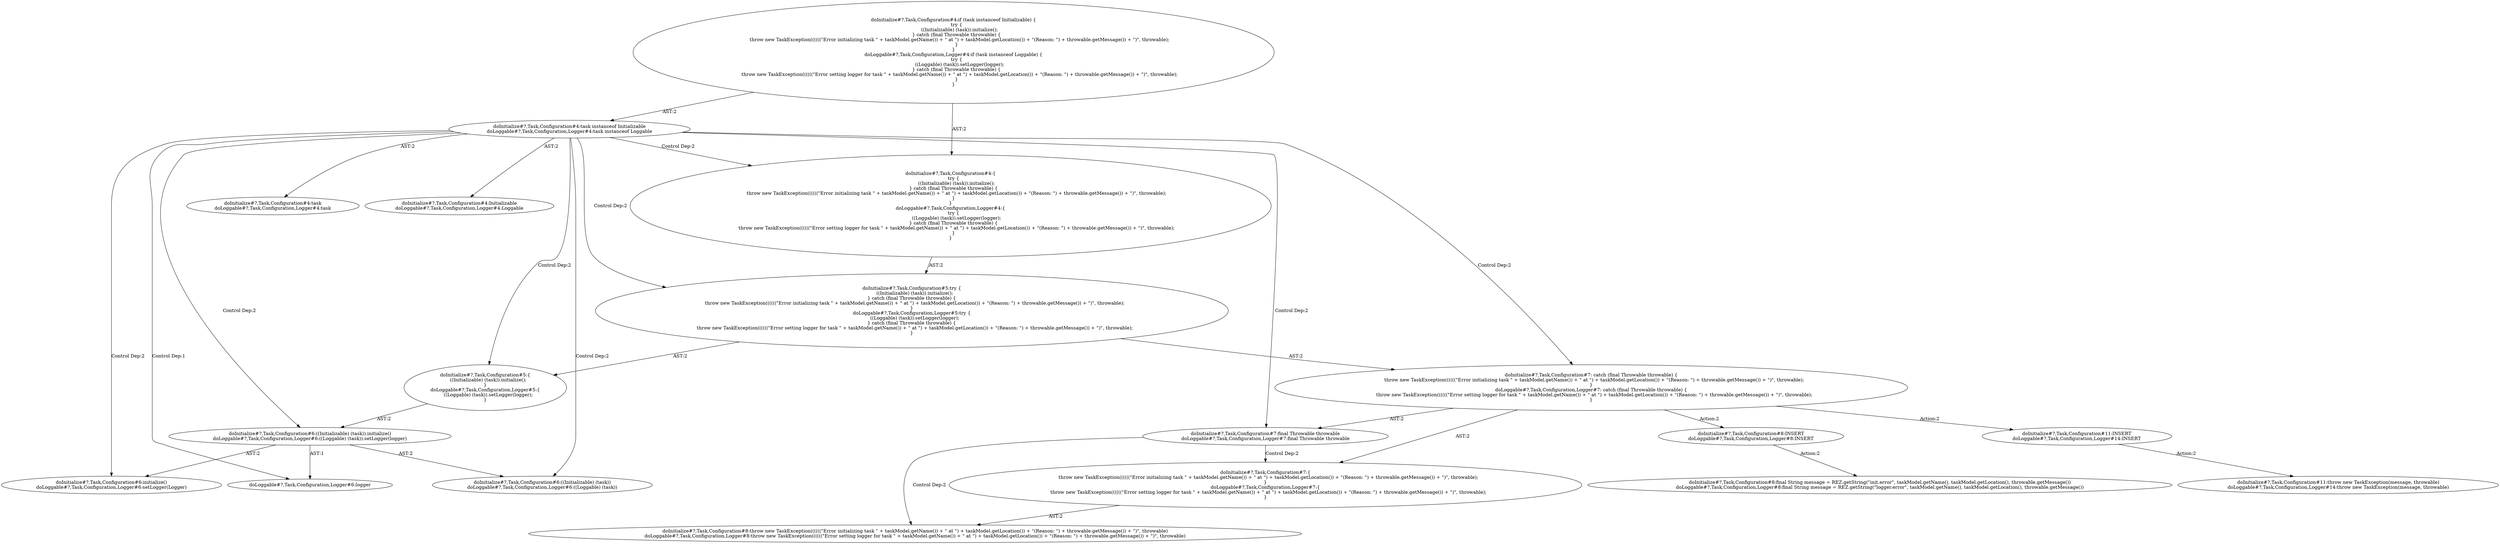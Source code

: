 digraph "Pattern" {
0 [label="doInitialize#?,Task,Configuration#8:INSERT
doLoggable#?,Task,Configuration,Logger#8:INSERT" shape=ellipse]
1 [label="doInitialize#?,Task,Configuration#7: catch (final Throwable throwable) \{
    throw new TaskException((((((\"Error initializing task \" + taskModel.getName()) + \" at \") + taskModel.getLocation()) + \"(Reason: \") + throwable.getMessage()) + \")\", throwable);
\}
doLoggable#?,Task,Configuration,Logger#7: catch (final Throwable throwable) \{
    throw new TaskException((((((\"Error setting logger for task \" + taskModel.getName()) + \" at \") + taskModel.getLocation()) + \"(Reason: \") + throwable.getMessage()) + \")\", throwable);
\}" shape=ellipse]
2 [label="doInitialize#?,Task,Configuration#4:task instanceof Initializable
doLoggable#?,Task,Configuration,Logger#4:task instanceof Loggable" shape=ellipse]
3 [label="doInitialize#?,Task,Configuration#4:if (task instanceof Initializable) \{
    try \{
        ((Initializable) (task)).initialize();
    \} catch (final Throwable throwable) \{
        throw new TaskException((((((\"Error initializing task \" + taskModel.getName()) + \" at \") + taskModel.getLocation()) + \"(Reason: \") + throwable.getMessage()) + \")\", throwable);
    \}
\}
doLoggable#?,Task,Configuration,Logger#4:if (task instanceof Loggable) \{
    try \{
        ((Loggable) (task)).setLogger(logger);
    \} catch (final Throwable throwable) \{
        throw new TaskException((((((\"Error setting logger for task \" + taskModel.getName()) + \" at \") + taskModel.getLocation()) + \"(Reason: \") + throwable.getMessage()) + \")\", throwable);
    \}
\}" shape=ellipse]
4 [label="doInitialize#?,Task,Configuration#4:task
doLoggable#?,Task,Configuration,Logger#4:task" shape=ellipse]
5 [label="doInitialize#?,Task,Configuration#4:Initializable
doLoggable#?,Task,Configuration,Logger#4:Loggable" shape=ellipse]
6 [label="doInitialize#?,Task,Configuration#4:\{
    try \{
        ((Initializable) (task)).initialize();
    \} catch (final Throwable throwable) \{
        throw new TaskException((((((\"Error initializing task \" + taskModel.getName()) + \" at \") + taskModel.getLocation()) + \"(Reason: \") + throwable.getMessage()) + \")\", throwable);
    \}
\}
doLoggable#?,Task,Configuration,Logger#4:\{
    try \{
        ((Loggable) (task)).setLogger(logger);
    \} catch (final Throwable throwable) \{
        throw new TaskException((((((\"Error setting logger for task \" + taskModel.getName()) + \" at \") + taskModel.getLocation()) + \"(Reason: \") + throwable.getMessage()) + \")\", throwable);
    \}
\}" shape=ellipse]
7 [label="doInitialize#?,Task,Configuration#5:try \{
    ((Initializable) (task)).initialize();
\} catch (final Throwable throwable) \{
    throw new TaskException((((((\"Error initializing task \" + taskModel.getName()) + \" at \") + taskModel.getLocation()) + \"(Reason: \") + throwable.getMessage()) + \")\", throwable);
\}
doLoggable#?,Task,Configuration,Logger#5:try \{
    ((Loggable) (task)).setLogger(logger);
\} catch (final Throwable throwable) \{
    throw new TaskException((((((\"Error setting logger for task \" + taskModel.getName()) + \" at \") + taskModel.getLocation()) + \"(Reason: \") + throwable.getMessage()) + \")\", throwable);
\}" shape=ellipse]
8 [label="doInitialize#?,Task,Configuration#5:\{
    ((Initializable) (task)).initialize();
\}
doLoggable#?,Task,Configuration,Logger#5:\{
    ((Loggable) (task)).setLogger(logger);
\}" shape=ellipse]
9 [label="doInitialize#?,Task,Configuration#6:((Initializable) (task)).initialize()
doLoggable#?,Task,Configuration,Logger#6:((Loggable) (task)).setLogger(logger)" shape=ellipse]
10 [label="doInitialize#?,Task,Configuration#6:initialize()
doLoggable#?,Task,Configuration,Logger#6:setLogger(Logger)" shape=ellipse]
11 [label="doInitialize#?,Task,Configuration#6:((Initializable) (task))
doLoggable#?,Task,Configuration,Logger#6:((Loggable) (task))" shape=ellipse]
12 [label="doInitialize#?,Task,Configuration#7:final Throwable throwable
doLoggable#?,Task,Configuration,Logger#7:final Throwable throwable" shape=ellipse]
13 [label="doInitialize#?,Task,Configuration#7:\{
    throw new TaskException((((((\"Error initializing task \" + taskModel.getName()) + \" at \") + taskModel.getLocation()) + \"(Reason: \") + throwable.getMessage()) + \")\", throwable);
\}
doLoggable#?,Task,Configuration,Logger#7:\{
    throw new TaskException((((((\"Error setting logger for task \" + taskModel.getName()) + \" at \") + taskModel.getLocation()) + \"(Reason: \") + throwable.getMessage()) + \")\", throwable);
\}" shape=ellipse]
14 [label="doInitialize#?,Task,Configuration#8:throw new TaskException((((((\"Error initializing task \" + taskModel.getName()) + \" at \") + taskModel.getLocation()) + \"(Reason: \") + throwable.getMessage()) + \")\", throwable)
doLoggable#?,Task,Configuration,Logger#8:throw new TaskException((((((\"Error setting logger for task \" + taskModel.getName()) + \" at \") + taskModel.getLocation()) + \"(Reason: \") + throwable.getMessage()) + \")\", throwable)" shape=ellipse]
15 [label="doInitialize#?,Task,Configuration#11:INSERT
doLoggable#?,Task,Configuration,Logger#14:INSERT" shape=ellipse]
16 [label="doInitialize#?,Task,Configuration#11:throw new TaskException(message, throwable)
doLoggable#?,Task,Configuration,Logger#14:throw new TaskException(message, throwable)" shape=ellipse]
17 [label="doInitialize#?,Task,Configuration#8:final String message = REZ.getString(\"init.error\", taskModel.getName(), taskModel.getLocation(), throwable.getMessage())
doLoggable#?,Task,Configuration,Logger#8:final String message = REZ.getString(\"logger.error\", taskModel.getName(), taskModel.getLocation(), throwable.getMessage())" shape=ellipse]
18 [label="doLoggable#?,Task,Configuration,Logger#6:logger" shape=ellipse]
0 -> 17 [label="Action:2"];
1 -> 0 [label="Action:2"];
1 -> 12 [label="AST:2"];
1 -> 13 [label="AST:2"];
1 -> 15 [label="Action:2"];
2 -> 1 [label="Control Dep:2"];
2 -> 4 [label="AST:2"];
2 -> 5 [label="AST:2"];
2 -> 6 [label="Control Dep:2"];
2 -> 7 [label="Control Dep:2"];
2 -> 8 [label="Control Dep:2"];
2 -> 9 [label="Control Dep:2"];
2 -> 10 [label="Control Dep:2"];
2 -> 11 [label="Control Dep:2"];
2 -> 12 [label="Control Dep:2"];
2 -> 18 [label="Control Dep:1"];
3 -> 2 [label="AST:2"];
3 -> 6 [label="AST:2"];
6 -> 7 [label="AST:2"];
7 -> 1 [label="AST:2"];
7 -> 8 [label="AST:2"];
8 -> 9 [label="AST:2"];
9 -> 11 [label="AST:2"];
9 -> 10 [label="AST:2"];
9 -> 18 [label="AST:1"];
12 -> 13 [label="Control Dep:2"];
12 -> 14 [label="Control Dep:2"];
13 -> 14 [label="AST:2"];
15 -> 16 [label="Action:2"];
}